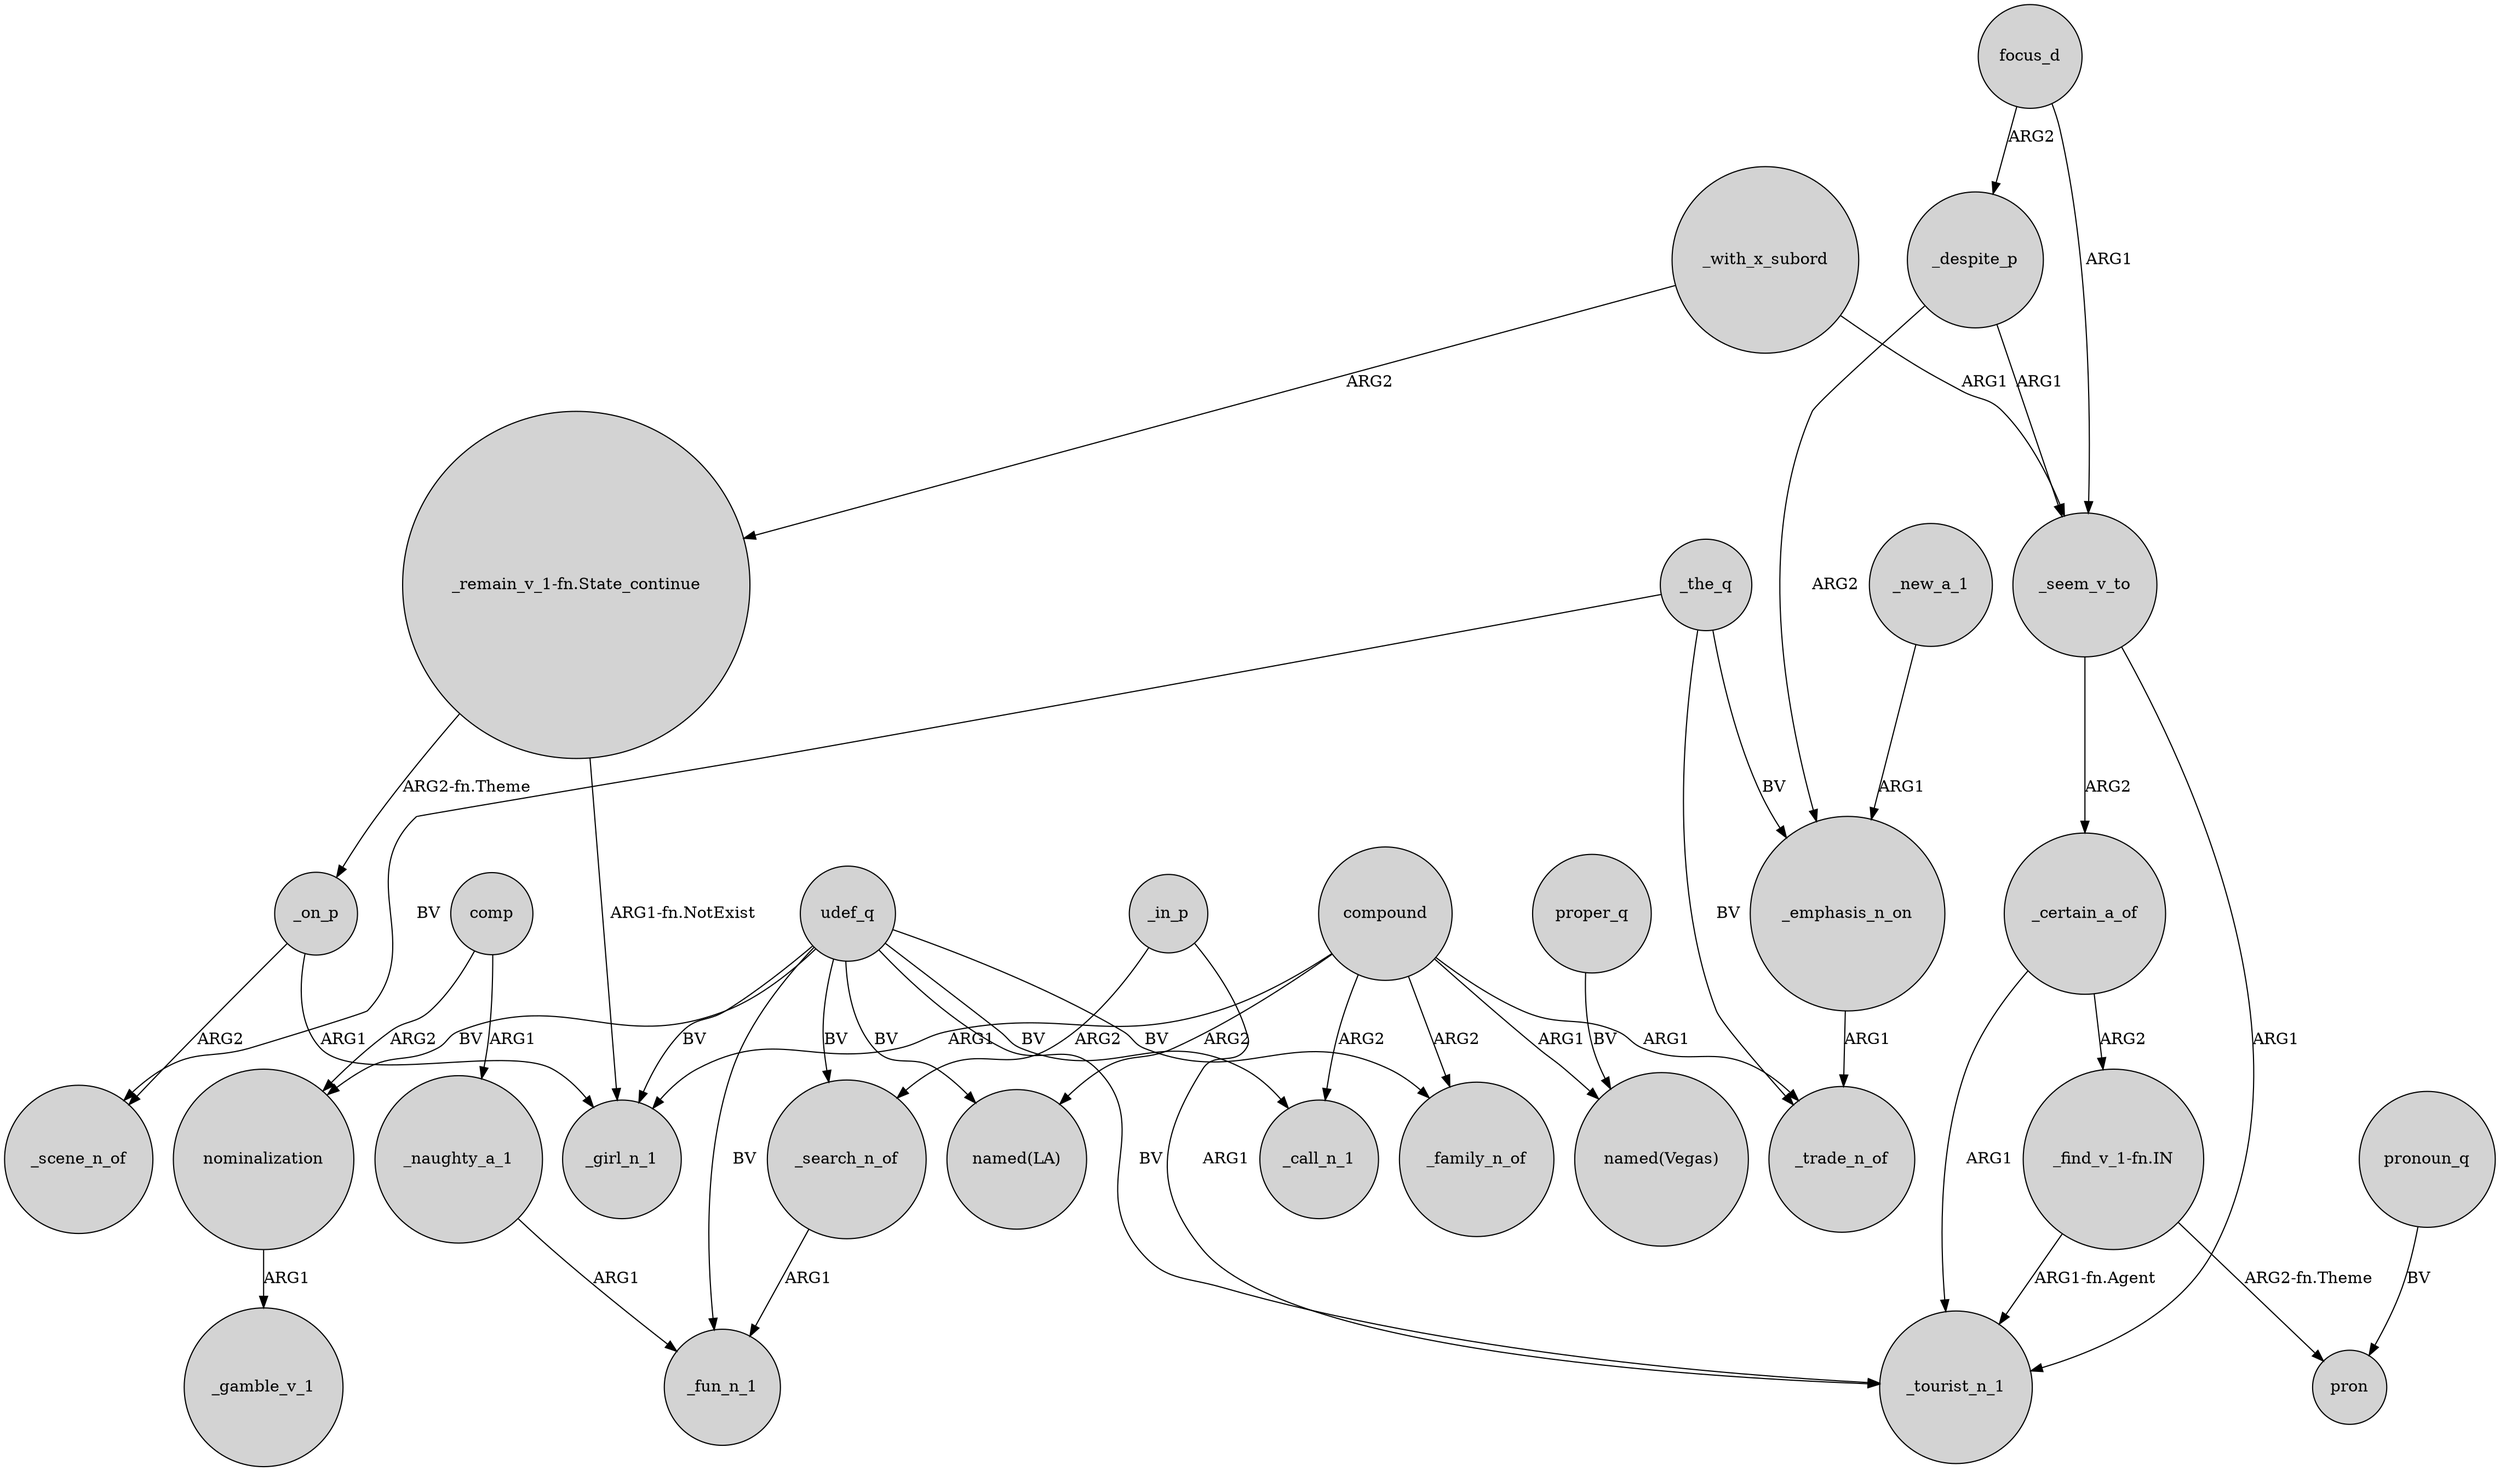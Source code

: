 digraph {
	node [shape=circle style=filled]
	"_remain_v_1-fn.State_continue" -> _on_p [label="ARG2-fn.Theme"]
	_the_q -> _trade_n_of [label=BV]
	_with_x_subord -> "_remain_v_1-fn.State_continue" [label=ARG2]
	_certain_a_of -> "_find_v_1-fn.IN" [label=ARG2]
	_despite_p -> _emphasis_n_on [label=ARG2]
	_with_x_subord -> _seem_v_to [label=ARG1]
	udef_q -> _girl_n_1 [label=BV]
	compound -> "named(LA)" [label=ARG2]
	"_find_v_1-fn.IN" -> _tourist_n_1 [label="ARG1-fn.Agent"]
	_despite_p -> _seem_v_to [label=ARG1]
	compound -> "named(Vegas)" [label=ARG1]
	udef_q -> _fun_n_1 [label=BV]
	compound -> _trade_n_of [label=ARG1]
	udef_q -> _search_n_of [label=BV]
	_on_p -> _scene_n_of [label=ARG2]
	"_remain_v_1-fn.State_continue" -> _girl_n_1 [label="ARG1-fn.NotExist"]
	_in_p -> _search_n_of [label=ARG2]
	compound -> _family_n_of [label=ARG2]
	focus_d -> _despite_p [label=ARG2]
	comp -> _naughty_a_1 [label=ARG1]
	proper_q -> "named(Vegas)" [label=BV]
	_the_q -> _emphasis_n_on [label=BV]
	_emphasis_n_on -> _trade_n_of [label=ARG1]
	_on_p -> _girl_n_1 [label=ARG1]
	udef_q -> _tourist_n_1 [label=BV]
	_seem_v_to -> _certain_a_of [label=ARG2]
	compound -> _girl_n_1 [label=ARG1]
	pronoun_q -> pron [label=BV]
	_new_a_1 -> _emphasis_n_on [label=ARG1]
	_the_q -> _scene_n_of [label=BV]
	focus_d -> _seem_v_to [label=ARG1]
	_search_n_of -> _fun_n_1 [label=ARG1]
	udef_q -> nominalization [label=BV]
	udef_q -> "named(LA)" [label=BV]
	"_find_v_1-fn.IN" -> pron [label="ARG2-fn.Theme"]
	_naughty_a_1 -> _fun_n_1 [label=ARG1]
	_in_p -> _tourist_n_1 [label=ARG1]
	comp -> nominalization [label=ARG2]
	udef_q -> _family_n_of [label=BV]
	_seem_v_to -> _tourist_n_1 [label=ARG1]
	_certain_a_of -> _tourist_n_1 [label=ARG1]
	nominalization -> _gamble_v_1 [label=ARG1]
	compound -> _call_n_1 [label=ARG2]
	udef_q -> _call_n_1 [label=BV]
}

